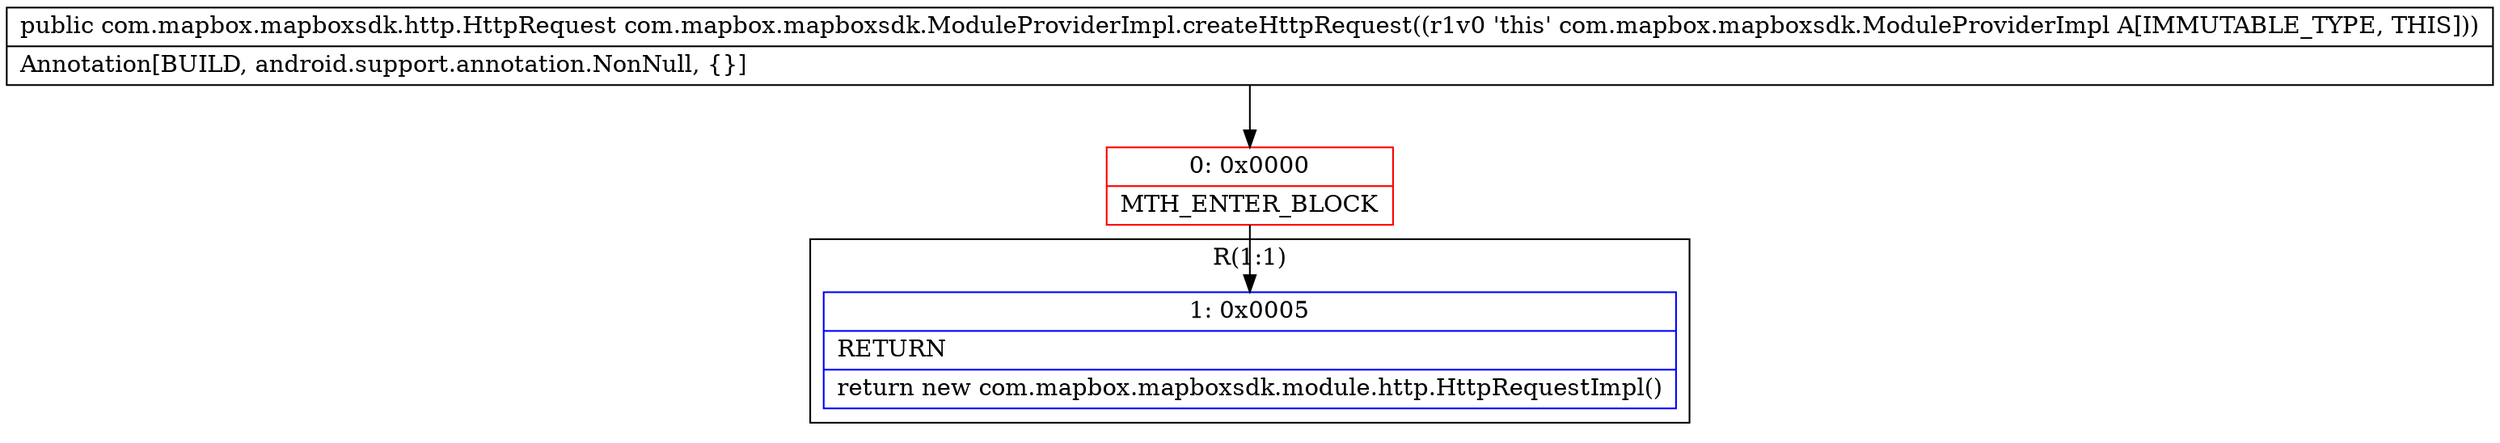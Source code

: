 digraph "CFG forcom.mapbox.mapboxsdk.ModuleProviderImpl.createHttpRequest()Lcom\/mapbox\/mapboxsdk\/http\/HttpRequest;" {
subgraph cluster_Region_145291718 {
label = "R(1:1)";
node [shape=record,color=blue];
Node_1 [shape=record,label="{1\:\ 0x0005|RETURN\l|return new com.mapbox.mapboxsdk.module.http.HttpRequestImpl()\l}"];
}
Node_0 [shape=record,color=red,label="{0\:\ 0x0000|MTH_ENTER_BLOCK\l}"];
MethodNode[shape=record,label="{public com.mapbox.mapboxsdk.http.HttpRequest com.mapbox.mapboxsdk.ModuleProviderImpl.createHttpRequest((r1v0 'this' com.mapbox.mapboxsdk.ModuleProviderImpl A[IMMUTABLE_TYPE, THIS]))  | Annotation[BUILD, android.support.annotation.NonNull, \{\}]\l}"];
MethodNode -> Node_0;
Node_0 -> Node_1;
}

